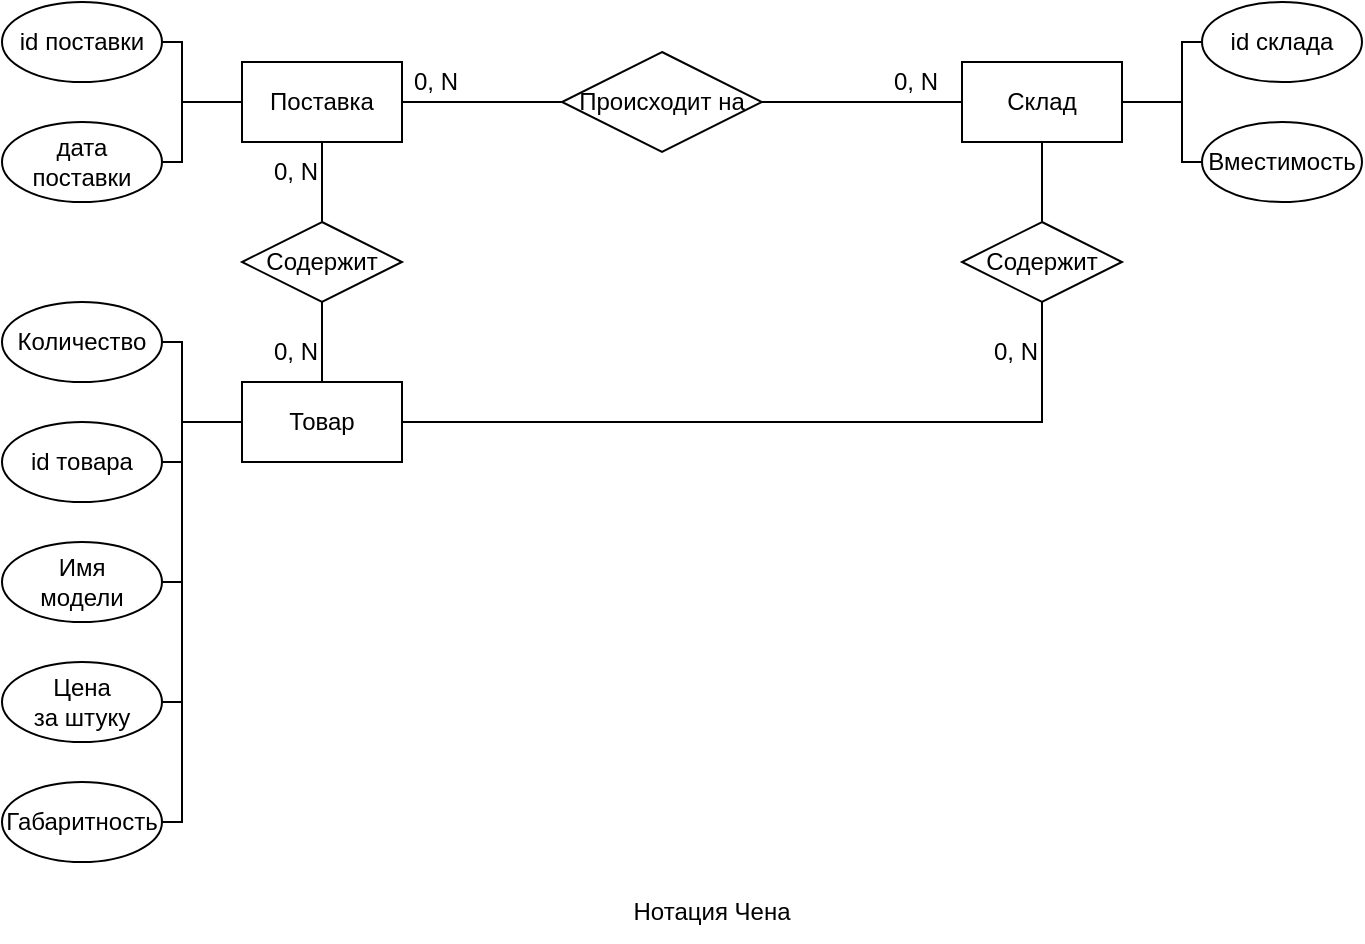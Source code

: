 <mxfile version="22.0.4" type="github">
  <diagram name="Страница — 1" id="OJRPwjM_ZqPg-A0EtJ_c">
    <mxGraphModel dx="955" dy="515" grid="1" gridSize="10" guides="1" tooltips="1" connect="1" arrows="1" fold="1" page="1" pageScale="1" pageWidth="827" pageHeight="1169" math="0" shadow="0">
      <root>
        <mxCell id="0" />
        <mxCell id="1" parent="0" />
        <mxCell id="4paNmK5PE4Y_6gbZ2gU2-1" value="Поставка" style="rounded=0;whiteSpace=wrap;html=1;" parent="1" vertex="1">
          <mxGeometry x="120" y="320" width="80" height="40" as="geometry" />
        </mxCell>
        <mxCell id="4paNmK5PE4Y_6gbZ2gU2-2" value="id поставки" style="ellipse;whiteSpace=wrap;html=1;" parent="1" vertex="1">
          <mxGeometry y="290" width="80" height="40" as="geometry" />
        </mxCell>
        <mxCell id="4paNmK5PE4Y_6gbZ2gU2-3" value="дата&lt;br&gt;поставки" style="ellipse;whiteSpace=wrap;html=1;" parent="1" vertex="1">
          <mxGeometry y="350" width="80" height="40" as="geometry" />
        </mxCell>
        <mxCell id="4paNmK5PE4Y_6gbZ2gU2-4" value="Содержит" style="rhombus;whiteSpace=wrap;html=1;" parent="1" vertex="1">
          <mxGeometry x="120" y="400" width="80" height="40" as="geometry" />
        </mxCell>
        <mxCell id="4paNmK5PE4Y_6gbZ2gU2-5" value="Товар" style="rounded=0;whiteSpace=wrap;html=1;" parent="1" vertex="1">
          <mxGeometry x="120" y="480" width="80" height="40" as="geometry" />
        </mxCell>
        <mxCell id="4paNmK5PE4Y_6gbZ2gU2-6" value="" style="endArrow=none;html=1;rounded=0;entryX=0.5;entryY=1;entryDx=0;entryDy=0;exitX=0.5;exitY=0;exitDx=0;exitDy=0;" parent="1" source="4paNmK5PE4Y_6gbZ2gU2-4" target="4paNmK5PE4Y_6gbZ2gU2-1" edge="1">
          <mxGeometry width="50" height="50" relative="1" as="geometry">
            <mxPoint x="350" y="450" as="sourcePoint" />
            <mxPoint x="400" y="400" as="targetPoint" />
          </mxGeometry>
        </mxCell>
        <mxCell id="4paNmK5PE4Y_6gbZ2gU2-7" value="" style="endArrow=none;html=1;rounded=0;entryX=0.5;entryY=1;entryDx=0;entryDy=0;exitX=0.5;exitY=0;exitDx=0;exitDy=0;" parent="1" source="4paNmK5PE4Y_6gbZ2gU2-5" target="4paNmK5PE4Y_6gbZ2gU2-4" edge="1">
          <mxGeometry width="50" height="50" relative="1" as="geometry">
            <mxPoint x="350" y="450" as="sourcePoint" />
            <mxPoint x="400" y="400" as="targetPoint" />
          </mxGeometry>
        </mxCell>
        <mxCell id="4paNmK5PE4Y_6gbZ2gU2-8" value="" style="endArrow=none;html=1;rounded=0;exitX=1;exitY=0.5;exitDx=0;exitDy=0;entryX=0;entryY=0.5;entryDx=0;entryDy=0;" parent="1" source="4paNmK5PE4Y_6gbZ2gU2-2" target="4paNmK5PE4Y_6gbZ2gU2-1" edge="1">
          <mxGeometry width="50" height="50" relative="1" as="geometry">
            <mxPoint x="350" y="450" as="sourcePoint" />
            <mxPoint x="400" y="400" as="targetPoint" />
            <Array as="points">
              <mxPoint x="90" y="310" />
              <mxPoint x="90" y="340" />
            </Array>
          </mxGeometry>
        </mxCell>
        <mxCell id="4paNmK5PE4Y_6gbZ2gU2-9" value="" style="endArrow=none;html=1;rounded=0;exitX=1;exitY=0.5;exitDx=0;exitDy=0;entryX=0;entryY=0.5;entryDx=0;entryDy=0;" parent="1" source="4paNmK5PE4Y_6gbZ2gU2-3" target="4paNmK5PE4Y_6gbZ2gU2-1" edge="1">
          <mxGeometry width="50" height="50" relative="1" as="geometry">
            <mxPoint x="350" y="450" as="sourcePoint" />
            <mxPoint x="400" y="400" as="targetPoint" />
            <Array as="points">
              <mxPoint x="90" y="370" />
              <mxPoint x="90" y="340" />
            </Array>
          </mxGeometry>
        </mxCell>
        <mxCell id="4paNmK5PE4Y_6gbZ2gU2-10" value="id товара" style="ellipse;whiteSpace=wrap;html=1;" parent="1" vertex="1">
          <mxGeometry y="500" width="80" height="40" as="geometry" />
        </mxCell>
        <mxCell id="4paNmK5PE4Y_6gbZ2gU2-11" value="Имя&lt;br&gt;модели" style="ellipse;whiteSpace=wrap;html=1;" parent="1" vertex="1">
          <mxGeometry y="560" width="80" height="40" as="geometry" />
        </mxCell>
        <mxCell id="4paNmK5PE4Y_6gbZ2gU2-12" value="Цена&lt;br&gt;за штуку" style="ellipse;whiteSpace=wrap;html=1;" parent="1" vertex="1">
          <mxGeometry y="620" width="80" height="40" as="geometry" />
        </mxCell>
        <mxCell id="4paNmK5PE4Y_6gbZ2gU2-13" value="Количество" style="ellipse;whiteSpace=wrap;html=1;" parent="1" vertex="1">
          <mxGeometry y="440" width="80" height="40" as="geometry" />
        </mxCell>
        <mxCell id="4paNmK5PE4Y_6gbZ2gU2-14" value="" style="endArrow=none;html=1;rounded=0;exitX=1;exitY=0.5;exitDx=0;exitDy=0;entryX=0;entryY=0.5;entryDx=0;entryDy=0;" parent="1" source="4paNmK5PE4Y_6gbZ2gU2-13" target="4paNmK5PE4Y_6gbZ2gU2-5" edge="1">
          <mxGeometry width="50" height="50" relative="1" as="geometry">
            <mxPoint x="80" y="620" as="sourcePoint" />
            <mxPoint x="130" y="570" as="targetPoint" />
            <Array as="points">
              <mxPoint x="90" y="460" />
              <mxPoint x="90" y="500" />
            </Array>
          </mxGeometry>
        </mxCell>
        <mxCell id="4paNmK5PE4Y_6gbZ2gU2-15" value="" style="endArrow=none;html=1;rounded=0;exitX=1;exitY=0.5;exitDx=0;exitDy=0;" parent="1" source="4paNmK5PE4Y_6gbZ2gU2-10" edge="1">
          <mxGeometry width="50" height="50" relative="1" as="geometry">
            <mxPoint x="170" y="530" as="sourcePoint" />
            <mxPoint x="90" y="500" as="targetPoint" />
            <Array as="points">
              <mxPoint x="90" y="520" />
            </Array>
          </mxGeometry>
        </mxCell>
        <mxCell id="4paNmK5PE4Y_6gbZ2gU2-16" value="" style="endArrow=none;html=1;rounded=0;exitX=1;exitY=0.5;exitDx=0;exitDy=0;" parent="1" source="4paNmK5PE4Y_6gbZ2gU2-11" edge="1">
          <mxGeometry width="50" height="50" relative="1" as="geometry">
            <mxPoint x="170" y="570" as="sourcePoint" />
            <mxPoint x="90" y="520" as="targetPoint" />
            <Array as="points">
              <mxPoint x="90" y="580" />
            </Array>
          </mxGeometry>
        </mxCell>
        <mxCell id="4paNmK5PE4Y_6gbZ2gU2-17" value="" style="endArrow=none;html=1;rounded=0;exitX=1;exitY=0.5;exitDx=0;exitDy=0;" parent="1" source="4paNmK5PE4Y_6gbZ2gU2-12" edge="1">
          <mxGeometry width="50" height="50" relative="1" as="geometry">
            <mxPoint x="170" y="600" as="sourcePoint" />
            <mxPoint x="90" y="580" as="targetPoint" />
            <Array as="points">
              <mxPoint x="90" y="640" />
            </Array>
          </mxGeometry>
        </mxCell>
        <mxCell id="4paNmK5PE4Y_6gbZ2gU2-18" value="Происходит на" style="rhombus;whiteSpace=wrap;html=1;" parent="1" vertex="1">
          <mxGeometry x="280" y="315" width="100" height="50" as="geometry" />
        </mxCell>
        <mxCell id="4paNmK5PE4Y_6gbZ2gU2-19" value="" style="endArrow=none;html=1;rounded=0;exitX=1;exitY=0.5;exitDx=0;exitDy=0;entryX=0;entryY=0.5;entryDx=0;entryDy=0;" parent="1" source="4paNmK5PE4Y_6gbZ2gU2-1" target="4paNmK5PE4Y_6gbZ2gU2-18" edge="1">
          <mxGeometry width="50" height="50" relative="1" as="geometry">
            <mxPoint x="350" y="420" as="sourcePoint" />
            <mxPoint x="400" y="370" as="targetPoint" />
          </mxGeometry>
        </mxCell>
        <mxCell id="4paNmK5PE4Y_6gbZ2gU2-20" value="Склад" style="rounded=0;whiteSpace=wrap;html=1;" parent="1" vertex="1">
          <mxGeometry x="480" y="320" width="80" height="40" as="geometry" />
        </mxCell>
        <mxCell id="4paNmK5PE4Y_6gbZ2gU2-21" value="" style="endArrow=none;html=1;rounded=0;exitX=1;exitY=0.5;exitDx=0;exitDy=0;entryX=0;entryY=0.5;entryDx=0;entryDy=0;" parent="1" source="4paNmK5PE4Y_6gbZ2gU2-18" target="4paNmK5PE4Y_6gbZ2gU2-20" edge="1">
          <mxGeometry width="50" height="50" relative="1" as="geometry">
            <mxPoint x="410" y="400" as="sourcePoint" />
            <mxPoint x="460" y="350" as="targetPoint" />
          </mxGeometry>
        </mxCell>
        <mxCell id="4paNmK5PE4Y_6gbZ2gU2-22" value="Содержит" style="rhombus;whiteSpace=wrap;html=1;" parent="1" vertex="1">
          <mxGeometry x="480" y="400" width="80" height="40" as="geometry" />
        </mxCell>
        <mxCell id="4paNmK5PE4Y_6gbZ2gU2-24" value="" style="endArrow=none;html=1;rounded=0;entryX=0.5;entryY=1;entryDx=0;entryDy=0;exitX=0.5;exitY=0;exitDx=0;exitDy=0;" parent="1" source="4paNmK5PE4Y_6gbZ2gU2-22" target="4paNmK5PE4Y_6gbZ2gU2-20" edge="1">
          <mxGeometry width="50" height="50" relative="1" as="geometry">
            <mxPoint x="710" y="460" as="sourcePoint" />
            <mxPoint x="520" y="370" as="targetPoint" />
          </mxGeometry>
        </mxCell>
        <mxCell id="4paNmK5PE4Y_6gbZ2gU2-25" value="" style="endArrow=none;html=1;rounded=0;entryX=0.5;entryY=1;entryDx=0;entryDy=0;exitX=1;exitY=0.5;exitDx=0;exitDy=0;" parent="1" source="4paNmK5PE4Y_6gbZ2gU2-5" target="4paNmK5PE4Y_6gbZ2gU2-22" edge="1">
          <mxGeometry width="50" height="50" relative="1" as="geometry">
            <mxPoint x="520" y="480" as="sourcePoint" />
            <mxPoint x="760" y="410" as="targetPoint" />
            <Array as="points">
              <mxPoint x="520" y="500" />
            </Array>
          </mxGeometry>
        </mxCell>
        <mxCell id="4paNmK5PE4Y_6gbZ2gU2-26" value="id склада" style="ellipse;whiteSpace=wrap;html=1;" parent="1" vertex="1">
          <mxGeometry x="600" y="290" width="80" height="40" as="geometry" />
        </mxCell>
        <mxCell id="4paNmK5PE4Y_6gbZ2gU2-27" value="Вместимость" style="ellipse;whiteSpace=wrap;html=1;" parent="1" vertex="1">
          <mxGeometry x="600" y="350" width="80" height="40" as="geometry" />
        </mxCell>
        <mxCell id="4paNmK5PE4Y_6gbZ2gU2-28" value="" style="endArrow=none;html=1;rounded=0;entryX=0;entryY=0.5;entryDx=0;entryDy=0;exitX=1;exitY=0.5;exitDx=0;exitDy=0;" parent="1" source="4paNmK5PE4Y_6gbZ2gU2-20" target="4paNmK5PE4Y_6gbZ2gU2-26" edge="1">
          <mxGeometry width="50" height="50" relative="1" as="geometry">
            <mxPoint x="510" y="390" as="sourcePoint" />
            <mxPoint x="560" y="340" as="targetPoint" />
            <Array as="points">
              <mxPoint x="590" y="340" />
              <mxPoint x="590" y="310" />
            </Array>
          </mxGeometry>
        </mxCell>
        <mxCell id="4paNmK5PE4Y_6gbZ2gU2-29" value="" style="endArrow=none;html=1;rounded=0;entryX=0;entryY=0.5;entryDx=0;entryDy=0;" parent="1" target="4paNmK5PE4Y_6gbZ2gU2-27" edge="1">
          <mxGeometry width="50" height="50" relative="1" as="geometry">
            <mxPoint x="590" y="340" as="sourcePoint" />
            <mxPoint x="560" y="340" as="targetPoint" />
            <Array as="points">
              <mxPoint x="590" y="370" />
            </Array>
          </mxGeometry>
        </mxCell>
        <mxCell id="4paNmK5PE4Y_6gbZ2gU2-30" value="0, N" style="text;strokeColor=none;fillColor=none;align=left;verticalAlign=middle;spacingLeft=4;spacingRight=4;overflow=hidden;points=[[0,0.5],[1,0.5]];portConstraint=eastwest;rotatable=0;whiteSpace=wrap;html=1;" parent="1" vertex="1">
          <mxGeometry x="200" y="315" width="40" height="30" as="geometry" />
        </mxCell>
        <mxCell id="4paNmK5PE4Y_6gbZ2gU2-31" value="Габаритность" style="ellipse;whiteSpace=wrap;html=1;" parent="1" vertex="1">
          <mxGeometry y="680" width="80" height="40" as="geometry" />
        </mxCell>
        <mxCell id="4paNmK5PE4Y_6gbZ2gU2-32" value="" style="endArrow=none;html=1;rounded=0;exitX=1;exitY=0.5;exitDx=0;exitDy=0;" parent="1" source="4paNmK5PE4Y_6gbZ2gU2-31" edge="1">
          <mxGeometry width="50" height="50" relative="1" as="geometry">
            <mxPoint x="300" y="500" as="sourcePoint" />
            <mxPoint x="90" y="640" as="targetPoint" />
            <Array as="points">
              <mxPoint x="90" y="700" />
            </Array>
          </mxGeometry>
        </mxCell>
        <mxCell id="4paNmK5PE4Y_6gbZ2gU2-33" value="0, N" style="text;strokeColor=none;fillColor=none;align=left;verticalAlign=middle;spacingLeft=4;spacingRight=4;overflow=hidden;points=[[0,0.5],[1,0.5]];portConstraint=eastwest;rotatable=0;whiteSpace=wrap;html=1;" parent="1" vertex="1">
          <mxGeometry x="130" y="360" width="40" height="30" as="geometry" />
        </mxCell>
        <mxCell id="4paNmK5PE4Y_6gbZ2gU2-34" value="0, N" style="text;strokeColor=none;fillColor=none;align=left;verticalAlign=middle;spacingLeft=4;spacingRight=4;overflow=hidden;points=[[0,0.5],[1,0.5]];portConstraint=eastwest;rotatable=0;whiteSpace=wrap;html=1;" parent="1" vertex="1">
          <mxGeometry x="130" y="450" width="40" height="30" as="geometry" />
        </mxCell>
        <mxCell id="4paNmK5PE4Y_6gbZ2gU2-35" value="0, N" style="text;strokeColor=none;fillColor=none;align=left;verticalAlign=middle;spacingLeft=4;spacingRight=4;overflow=hidden;points=[[0,0.5],[1,0.5]];portConstraint=eastwest;rotatable=0;whiteSpace=wrap;html=1;" parent="1" vertex="1">
          <mxGeometry x="440" y="315" width="40" height="30" as="geometry" />
        </mxCell>
        <mxCell id="4paNmK5PE4Y_6gbZ2gU2-36" value="0, N" style="text;strokeColor=none;fillColor=none;align=left;verticalAlign=middle;spacingLeft=4;spacingRight=4;overflow=hidden;points=[[0,0.5],[1,0.5]];portConstraint=eastwest;rotatable=0;whiteSpace=wrap;html=1;" parent="1" vertex="1">
          <mxGeometry x="490" y="450" width="40" height="30" as="geometry" />
        </mxCell>
        <mxCell id="4paNmK5PE4Y_6gbZ2gU2-37" value="Нотация Чена" style="text;html=1;strokeColor=none;fillColor=none;align=center;verticalAlign=middle;whiteSpace=wrap;rounded=0;" parent="1" vertex="1">
          <mxGeometry x="280" y="730" width="150" height="30" as="geometry" />
        </mxCell>
      </root>
    </mxGraphModel>
  </diagram>
</mxfile>
